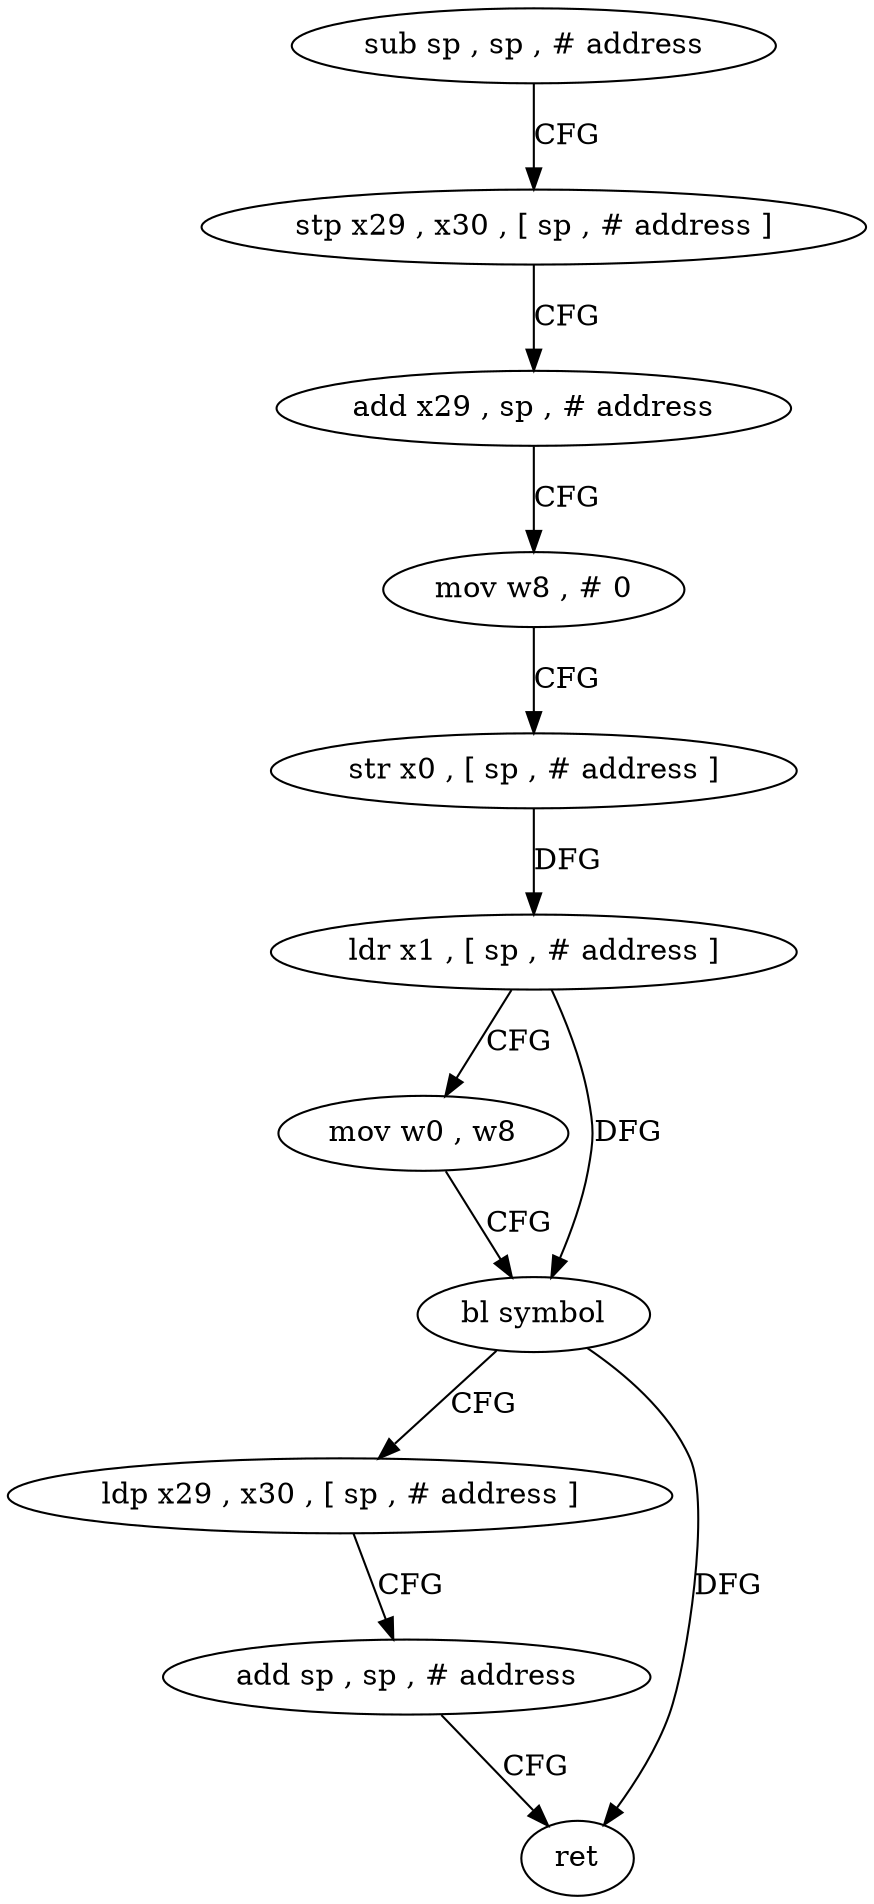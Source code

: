 digraph "func" {
"4221272" [label = "sub sp , sp , # address" ]
"4221276" [label = "stp x29 , x30 , [ sp , # address ]" ]
"4221280" [label = "add x29 , sp , # address" ]
"4221284" [label = "mov w8 , # 0" ]
"4221288" [label = "str x0 , [ sp , # address ]" ]
"4221292" [label = "ldr x1 , [ sp , # address ]" ]
"4221296" [label = "mov w0 , w8" ]
"4221300" [label = "bl symbol" ]
"4221304" [label = "ldp x29 , x30 , [ sp , # address ]" ]
"4221308" [label = "add sp , sp , # address" ]
"4221312" [label = "ret" ]
"4221272" -> "4221276" [ label = "CFG" ]
"4221276" -> "4221280" [ label = "CFG" ]
"4221280" -> "4221284" [ label = "CFG" ]
"4221284" -> "4221288" [ label = "CFG" ]
"4221288" -> "4221292" [ label = "DFG" ]
"4221292" -> "4221296" [ label = "CFG" ]
"4221292" -> "4221300" [ label = "DFG" ]
"4221296" -> "4221300" [ label = "CFG" ]
"4221300" -> "4221304" [ label = "CFG" ]
"4221300" -> "4221312" [ label = "DFG" ]
"4221304" -> "4221308" [ label = "CFG" ]
"4221308" -> "4221312" [ label = "CFG" ]
}
